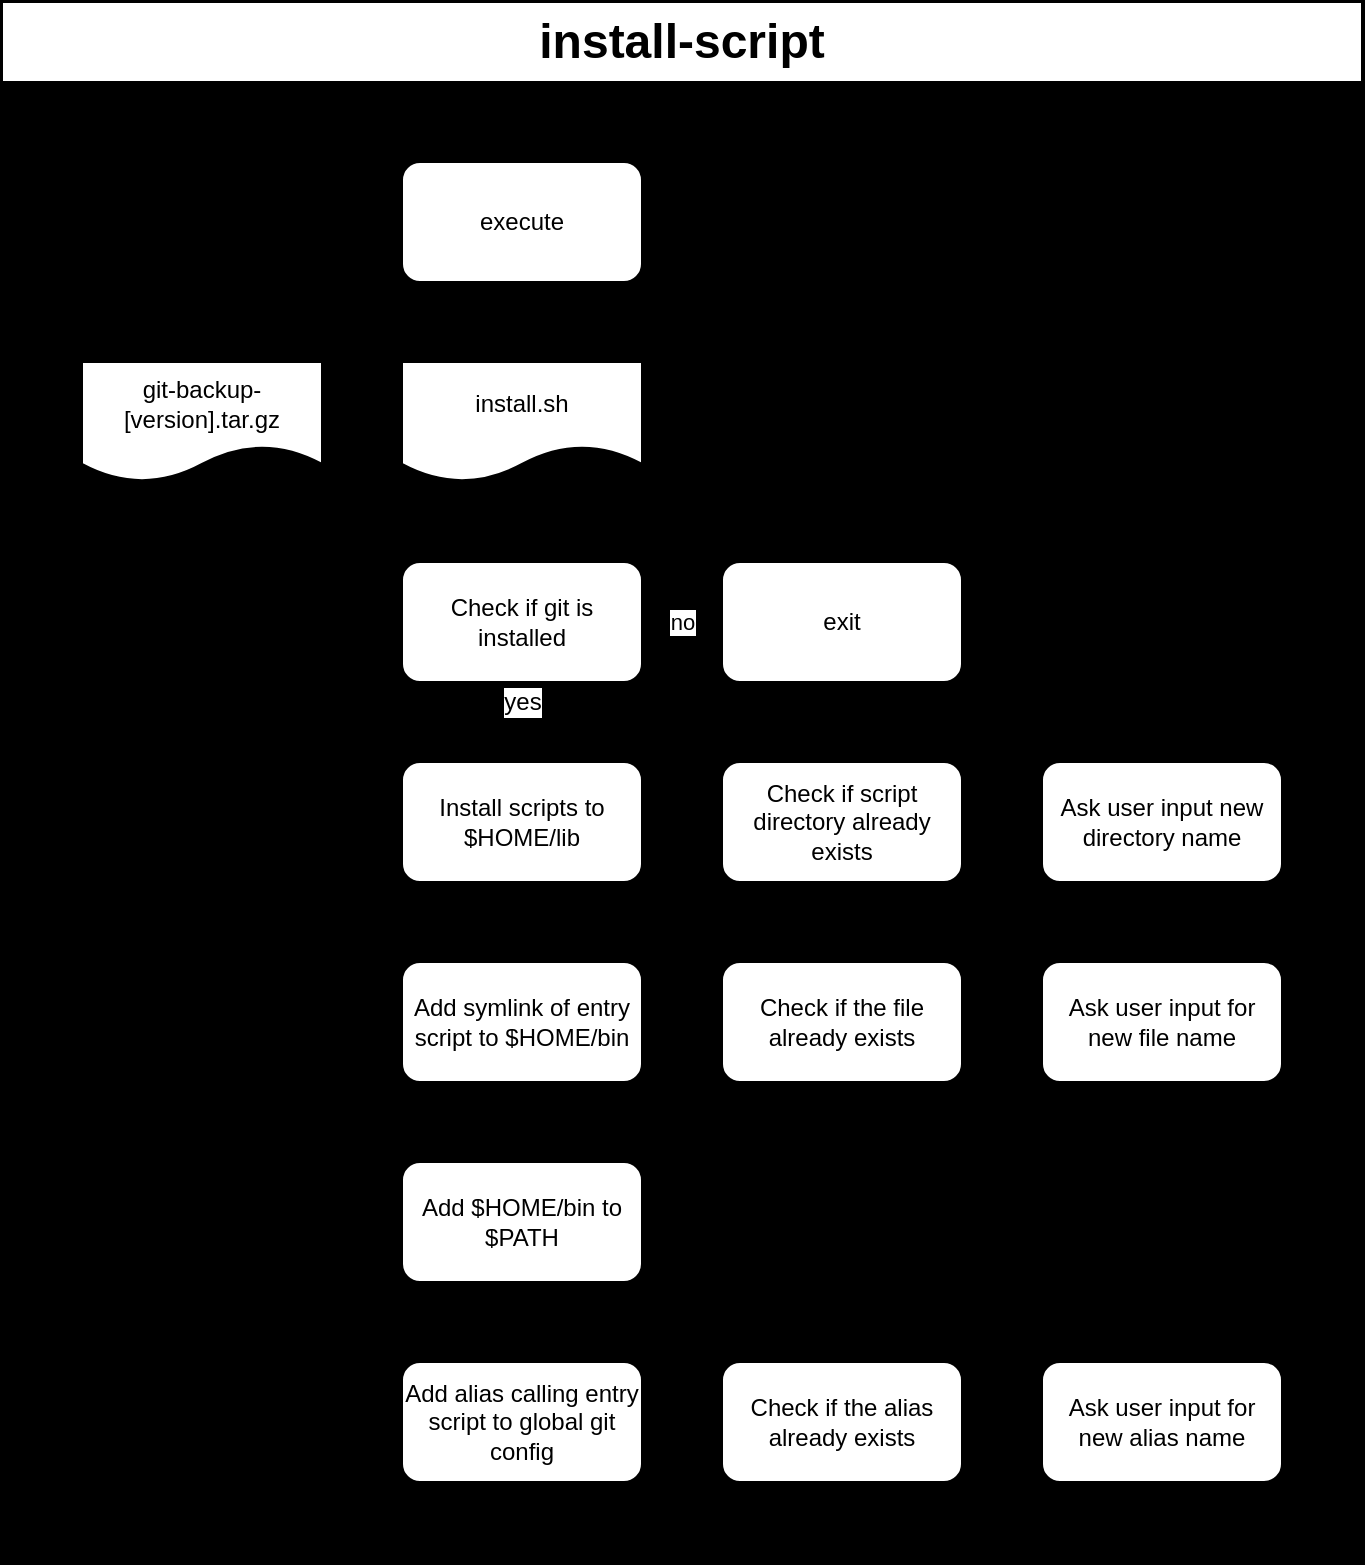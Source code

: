 <mxfile pages="3">
    <diagram name="install" id="XpxoqIU8xEo01gf_lGSf">
        <mxGraphModel dx="971" dy="1946" grid="1" gridSize="10" guides="1" tooltips="1" connect="1" arrows="1" fold="1" page="0" pageScale="1" pageWidth="850" pageHeight="1100" background="#000000" math="0" shadow="0">
            <root>
                <mxCell id="0"/>
                <mxCell id="1" parent="0"/>
                <mxCell id="SNtO_ZQFUpDPNA0b8nCn-150" value="&lt;font style=&quot;font-size: 24px;&quot;&gt;install-script&lt;/font&gt;" style="swimlane;whiteSpace=wrap;html=1;startSize=40;fontSize=24;" parent="1" vertex="1">
                    <mxGeometry x="480" y="-520" width="680" height="780" as="geometry"/>
                </mxCell>
                <mxCell id="o4RlAcTmmBD7hkKKcL90-6" value="install.sh" style="shape=document;whiteSpace=wrap;html=1;boundedLbl=1;" parent="SNtO_ZQFUpDPNA0b8nCn-150" vertex="1">
                    <mxGeometry x="200" y="180" width="120" height="60" as="geometry"/>
                </mxCell>
                <mxCell id="SNtO_ZQFUpDPNA0b8nCn-295" value="yes" style="edgeStyle=orthogonalEdgeStyle;rounded=0;orthogonalLoop=1;jettySize=auto;html=1;fontSize=12;" parent="SNtO_ZQFUpDPNA0b8nCn-150" source="o4RlAcTmmBD7hkKKcL90-14" target="SNtO_ZQFUpDPNA0b8nCn-284" edge="1">
                    <mxGeometry x="-0.5" relative="1" as="geometry">
                        <Array as="points">
                            <mxPoint x="260" y="350"/>
                            <mxPoint x="260" y="350"/>
                        </Array>
                        <mxPoint as="offset"/>
                    </mxGeometry>
                </mxCell>
                <mxCell id="o4RlAcTmmBD7hkKKcL90-14" value="Check if git is installed" style="rounded=1;whiteSpace=wrap;html=1;" parent="SNtO_ZQFUpDPNA0b8nCn-150" vertex="1">
                    <mxGeometry x="200" y="280" width="120" height="60" as="geometry"/>
                </mxCell>
                <mxCell id="SNtO_ZQFUpDPNA0b8nCn-306" style="edgeStyle=orthogonalEdgeStyle;rounded=0;orthogonalLoop=1;jettySize=auto;html=1;fontSize=12;" parent="SNtO_ZQFUpDPNA0b8nCn-150" source="o4RlAcTmmBD7hkKKcL90-21" target="SNtO_ZQFUpDPNA0b8nCn-305" edge="1">
                    <mxGeometry relative="1" as="geometry"/>
                </mxCell>
                <mxCell id="o4RlAcTmmBD7hkKKcL90-21" value="Add alias calling entry script to global git config" style="rounded=1;whiteSpace=wrap;html=1;" parent="SNtO_ZQFUpDPNA0b8nCn-150" vertex="1">
                    <mxGeometry x="200" y="680" width="120" height="60" as="geometry"/>
                </mxCell>
                <mxCell id="SNtO_ZQFUpDPNA0b8nCn-178" style="edgeStyle=orthogonalEdgeStyle;rounded=0;orthogonalLoop=1;jettySize=auto;html=1;" parent="SNtO_ZQFUpDPNA0b8nCn-150" source="SNtO_ZQFUpDPNA0b8nCn-85" target="o4RlAcTmmBD7hkKKcL90-6" edge="1">
                    <mxGeometry relative="1" as="geometry"/>
                </mxCell>
                <mxCell id="SNtO_ZQFUpDPNA0b8nCn-85" value="git-backup-[version].tar.gz" style="shape=document;whiteSpace=wrap;html=1;boundedLbl=1;" parent="SNtO_ZQFUpDPNA0b8nCn-150" vertex="1">
                    <mxGeometry x="40" y="180" width="120" height="60" as="geometry"/>
                </mxCell>
                <mxCell id="SNtO_ZQFUpDPNA0b8nCn-97" style="edgeStyle=orthogonalEdgeStyle;rounded=0;orthogonalLoop=1;jettySize=auto;html=1;" parent="SNtO_ZQFUpDPNA0b8nCn-150" source="o4RlAcTmmBD7hkKKcL90-6" target="o4RlAcTmmBD7hkKKcL90-14" edge="1">
                    <mxGeometry relative="1" as="geometry">
                        <mxPoint x="260" y="340" as="sourcePoint"/>
                        <mxPoint x="540" y="380" as="targetPoint"/>
                    </mxGeometry>
                </mxCell>
                <mxCell id="SNtO_ZQFUpDPNA0b8nCn-107" value="exit" style="rounded=1;whiteSpace=wrap;html=1;" parent="SNtO_ZQFUpDPNA0b8nCn-150" vertex="1">
                    <mxGeometry x="360" y="280" width="120" height="60" as="geometry"/>
                </mxCell>
                <mxCell id="SNtO_ZQFUpDPNA0b8nCn-108" value="" style="edgeStyle=orthogonalEdgeStyle;rounded=0;orthogonalLoop=1;jettySize=auto;html=1;" parent="SNtO_ZQFUpDPNA0b8nCn-150" source="o4RlAcTmmBD7hkKKcL90-14" target="SNtO_ZQFUpDPNA0b8nCn-107" edge="1">
                    <mxGeometry relative="1" as="geometry"/>
                </mxCell>
                <mxCell id="SNtO_ZQFUpDPNA0b8nCn-109" value="no" style="edgeStyle=orthogonalEdgeStyle;rounded=0;orthogonalLoop=1;jettySize=auto;html=1;" parent="SNtO_ZQFUpDPNA0b8nCn-150" source="o4RlAcTmmBD7hkKKcL90-14" target="SNtO_ZQFUpDPNA0b8nCn-107" edge="1">
                    <mxGeometry relative="1" as="geometry"/>
                </mxCell>
                <mxCell id="SNtO_ZQFUpDPNA0b8nCn-293" style="edgeStyle=orthogonalEdgeStyle;rounded=0;orthogonalLoop=1;jettySize=auto;html=1;fontSize=12;" parent="SNtO_ZQFUpDPNA0b8nCn-150" source="SNtO_ZQFUpDPNA0b8nCn-283" target="SNtO_ZQFUpDPNA0b8nCn-288" edge="1">
                    <mxGeometry relative="1" as="geometry"/>
                </mxCell>
                <mxCell id="SNtO_ZQFUpDPNA0b8nCn-283" value="Check if script directory already exists" style="rounded=1;whiteSpace=wrap;html=1;" parent="SNtO_ZQFUpDPNA0b8nCn-150" vertex="1">
                    <mxGeometry x="360" y="380" width="120" height="60" as="geometry"/>
                </mxCell>
                <mxCell id="SNtO_ZQFUpDPNA0b8nCn-292" style="edgeStyle=orthogonalEdgeStyle;rounded=0;orthogonalLoop=1;jettySize=auto;html=1;fontSize=12;" parent="SNtO_ZQFUpDPNA0b8nCn-150" source="SNtO_ZQFUpDPNA0b8nCn-284" target="SNtO_ZQFUpDPNA0b8nCn-283" edge="1">
                    <mxGeometry relative="1" as="geometry"/>
                </mxCell>
                <mxCell id="SNtO_ZQFUpDPNA0b8nCn-299" style="edgeStyle=orthogonalEdgeStyle;rounded=0;orthogonalLoop=1;jettySize=auto;html=1;fontSize=12;" parent="SNtO_ZQFUpDPNA0b8nCn-150" source="SNtO_ZQFUpDPNA0b8nCn-284" target="SNtO_ZQFUpDPNA0b8nCn-298" edge="1">
                    <mxGeometry relative="1" as="geometry"/>
                </mxCell>
                <mxCell id="SNtO_ZQFUpDPNA0b8nCn-284" value="Install scripts to $HOME/lib" style="rounded=1;whiteSpace=wrap;html=1;" parent="SNtO_ZQFUpDPNA0b8nCn-150" vertex="1">
                    <mxGeometry x="200" y="380" width="120" height="60" as="geometry"/>
                </mxCell>
                <mxCell id="SNtO_ZQFUpDPNA0b8nCn-311" style="edgeStyle=orthogonalEdgeStyle;rounded=0;orthogonalLoop=1;jettySize=auto;html=1;fontSize=12;" parent="SNtO_ZQFUpDPNA0b8nCn-150" source="SNtO_ZQFUpDPNA0b8nCn-288" target="SNtO_ZQFUpDPNA0b8nCn-284" edge="1">
                    <mxGeometry relative="1" as="geometry">
                        <Array as="points">
                            <mxPoint x="580" y="360"/>
                            <mxPoint x="260" y="360"/>
                        </Array>
                    </mxGeometry>
                </mxCell>
                <mxCell id="SNtO_ZQFUpDPNA0b8nCn-288" value="Ask user input new directory name" style="rounded=1;whiteSpace=wrap;html=1;" parent="SNtO_ZQFUpDPNA0b8nCn-150" vertex="1">
                    <mxGeometry x="520" y="380" width="120" height="60" as="geometry"/>
                </mxCell>
                <mxCell id="SNtO_ZQFUpDPNA0b8nCn-300" style="edgeStyle=orthogonalEdgeStyle;rounded=0;orthogonalLoop=1;jettySize=auto;html=1;fontSize=12;startArrow=none;" parent="SNtO_ZQFUpDPNA0b8nCn-150" source="SNtO_ZQFUpDPNA0b8nCn-315" target="o4RlAcTmmBD7hkKKcL90-21" edge="1">
                    <mxGeometry relative="1" as="geometry"/>
                </mxCell>
                <mxCell id="SNtO_ZQFUpDPNA0b8nCn-313" style="edgeStyle=orthogonalEdgeStyle;rounded=0;orthogonalLoop=1;jettySize=auto;html=1;fontSize=12;" parent="SNtO_ZQFUpDPNA0b8nCn-150" source="SNtO_ZQFUpDPNA0b8nCn-298" target="SNtO_ZQFUpDPNA0b8nCn-301" edge="1">
                    <mxGeometry relative="1" as="geometry">
                        <mxPoint x="360" y="510" as="targetPoint"/>
                    </mxGeometry>
                </mxCell>
                <mxCell id="SNtO_ZQFUpDPNA0b8nCn-318" style="edgeStyle=orthogonalEdgeStyle;rounded=0;orthogonalLoop=1;jettySize=auto;html=1;fontSize=12;" parent="SNtO_ZQFUpDPNA0b8nCn-150" source="SNtO_ZQFUpDPNA0b8nCn-298" target="SNtO_ZQFUpDPNA0b8nCn-315" edge="1">
                    <mxGeometry relative="1" as="geometry"/>
                </mxCell>
                <mxCell id="SNtO_ZQFUpDPNA0b8nCn-298" value="Add symlink of entry script to $HOME/bin" style="rounded=1;whiteSpace=wrap;html=1;" parent="SNtO_ZQFUpDPNA0b8nCn-150" vertex="1">
                    <mxGeometry x="200" y="480" width="120" height="60" as="geometry"/>
                </mxCell>
                <mxCell id="SNtO_ZQFUpDPNA0b8nCn-304" style="edgeStyle=orthogonalEdgeStyle;rounded=0;orthogonalLoop=1;jettySize=auto;html=1;fontSize=12;" parent="SNtO_ZQFUpDPNA0b8nCn-150" source="SNtO_ZQFUpDPNA0b8nCn-301" target="SNtO_ZQFUpDPNA0b8nCn-303" edge="1">
                    <mxGeometry relative="1" as="geometry"/>
                </mxCell>
                <mxCell id="SNtO_ZQFUpDPNA0b8nCn-301" value="Check if the file already exists" style="rounded=1;whiteSpace=wrap;html=1;" parent="SNtO_ZQFUpDPNA0b8nCn-150" vertex="1">
                    <mxGeometry x="360" y="480" width="120" height="60" as="geometry"/>
                </mxCell>
                <mxCell id="SNtO_ZQFUpDPNA0b8nCn-310" style="edgeStyle=orthogonalEdgeStyle;rounded=0;orthogonalLoop=1;jettySize=auto;html=1;fontSize=12;" parent="SNtO_ZQFUpDPNA0b8nCn-150" source="SNtO_ZQFUpDPNA0b8nCn-303" target="SNtO_ZQFUpDPNA0b8nCn-298" edge="1">
                    <mxGeometry relative="1" as="geometry">
                        <Array as="points">
                            <mxPoint x="580" y="460"/>
                            <mxPoint x="260" y="460"/>
                        </Array>
                    </mxGeometry>
                </mxCell>
                <mxCell id="SNtO_ZQFUpDPNA0b8nCn-303" value="Ask user input for new file name" style="rounded=1;whiteSpace=wrap;html=1;" parent="SNtO_ZQFUpDPNA0b8nCn-150" vertex="1">
                    <mxGeometry x="520" y="480" width="120" height="60" as="geometry"/>
                </mxCell>
                <mxCell id="SNtO_ZQFUpDPNA0b8nCn-308" style="edgeStyle=orthogonalEdgeStyle;rounded=0;orthogonalLoop=1;jettySize=auto;html=1;fontSize=12;" parent="SNtO_ZQFUpDPNA0b8nCn-150" source="SNtO_ZQFUpDPNA0b8nCn-305" target="SNtO_ZQFUpDPNA0b8nCn-307" edge="1">
                    <mxGeometry relative="1" as="geometry"/>
                </mxCell>
                <mxCell id="SNtO_ZQFUpDPNA0b8nCn-305" value="Check if the alias already exists" style="rounded=1;whiteSpace=wrap;html=1;" parent="SNtO_ZQFUpDPNA0b8nCn-150" vertex="1">
                    <mxGeometry x="360" y="680" width="120" height="60" as="geometry"/>
                </mxCell>
                <mxCell id="SNtO_ZQFUpDPNA0b8nCn-309" style="edgeStyle=orthogonalEdgeStyle;rounded=0;orthogonalLoop=1;jettySize=auto;html=1;fontSize=12;" parent="SNtO_ZQFUpDPNA0b8nCn-150" source="SNtO_ZQFUpDPNA0b8nCn-307" target="o4RlAcTmmBD7hkKKcL90-21" edge="1">
                    <mxGeometry relative="1" as="geometry">
                        <Array as="points">
                            <mxPoint x="580" y="660"/>
                            <mxPoint x="260" y="660"/>
                        </Array>
                    </mxGeometry>
                </mxCell>
                <mxCell id="SNtO_ZQFUpDPNA0b8nCn-307" value="Ask user input for new alias name" style="rounded=1;whiteSpace=wrap;html=1;" parent="SNtO_ZQFUpDPNA0b8nCn-150" vertex="1">
                    <mxGeometry x="520" y="680" width="120" height="60" as="geometry"/>
                </mxCell>
                <mxCell id="SNtO_ZQFUpDPNA0b8nCn-315" value="Add $HOME/bin to $PATH" style="rounded=1;whiteSpace=wrap;html=1;" parent="SNtO_ZQFUpDPNA0b8nCn-150" vertex="1">
                    <mxGeometry x="200" y="580" width="120" height="60" as="geometry"/>
                </mxCell>
                <mxCell id="NM2rso9zaqws0As0t3mV-2" style="edgeStyle=none;html=1;" parent="SNtO_ZQFUpDPNA0b8nCn-150" source="NM2rso9zaqws0As0t3mV-1" target="o4RlAcTmmBD7hkKKcL90-6" edge="1">
                    <mxGeometry relative="1" as="geometry"/>
                </mxCell>
                <mxCell id="NM2rso9zaqws0As0t3mV-1" value="execute" style="rounded=1;whiteSpace=wrap;html=1;" parent="SNtO_ZQFUpDPNA0b8nCn-150" vertex="1">
                    <mxGeometry x="200" y="80" width="120" height="60" as="geometry"/>
                </mxCell>
            </root>
        </mxGraphModel>
    </diagram>
</mxfile>